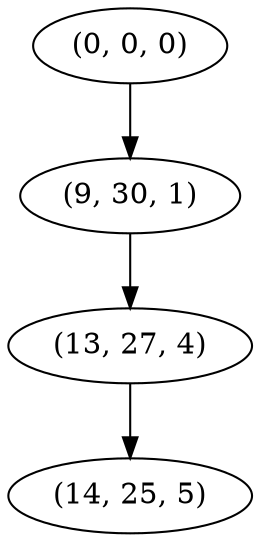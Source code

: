 digraph tree {
    "(0, 0, 0)";
    "(9, 30, 1)";
    "(13, 27, 4)";
    "(14, 25, 5)";
    "(0, 0, 0)" -> "(9, 30, 1)";
    "(9, 30, 1)" -> "(13, 27, 4)";
    "(13, 27, 4)" -> "(14, 25, 5)";
}
